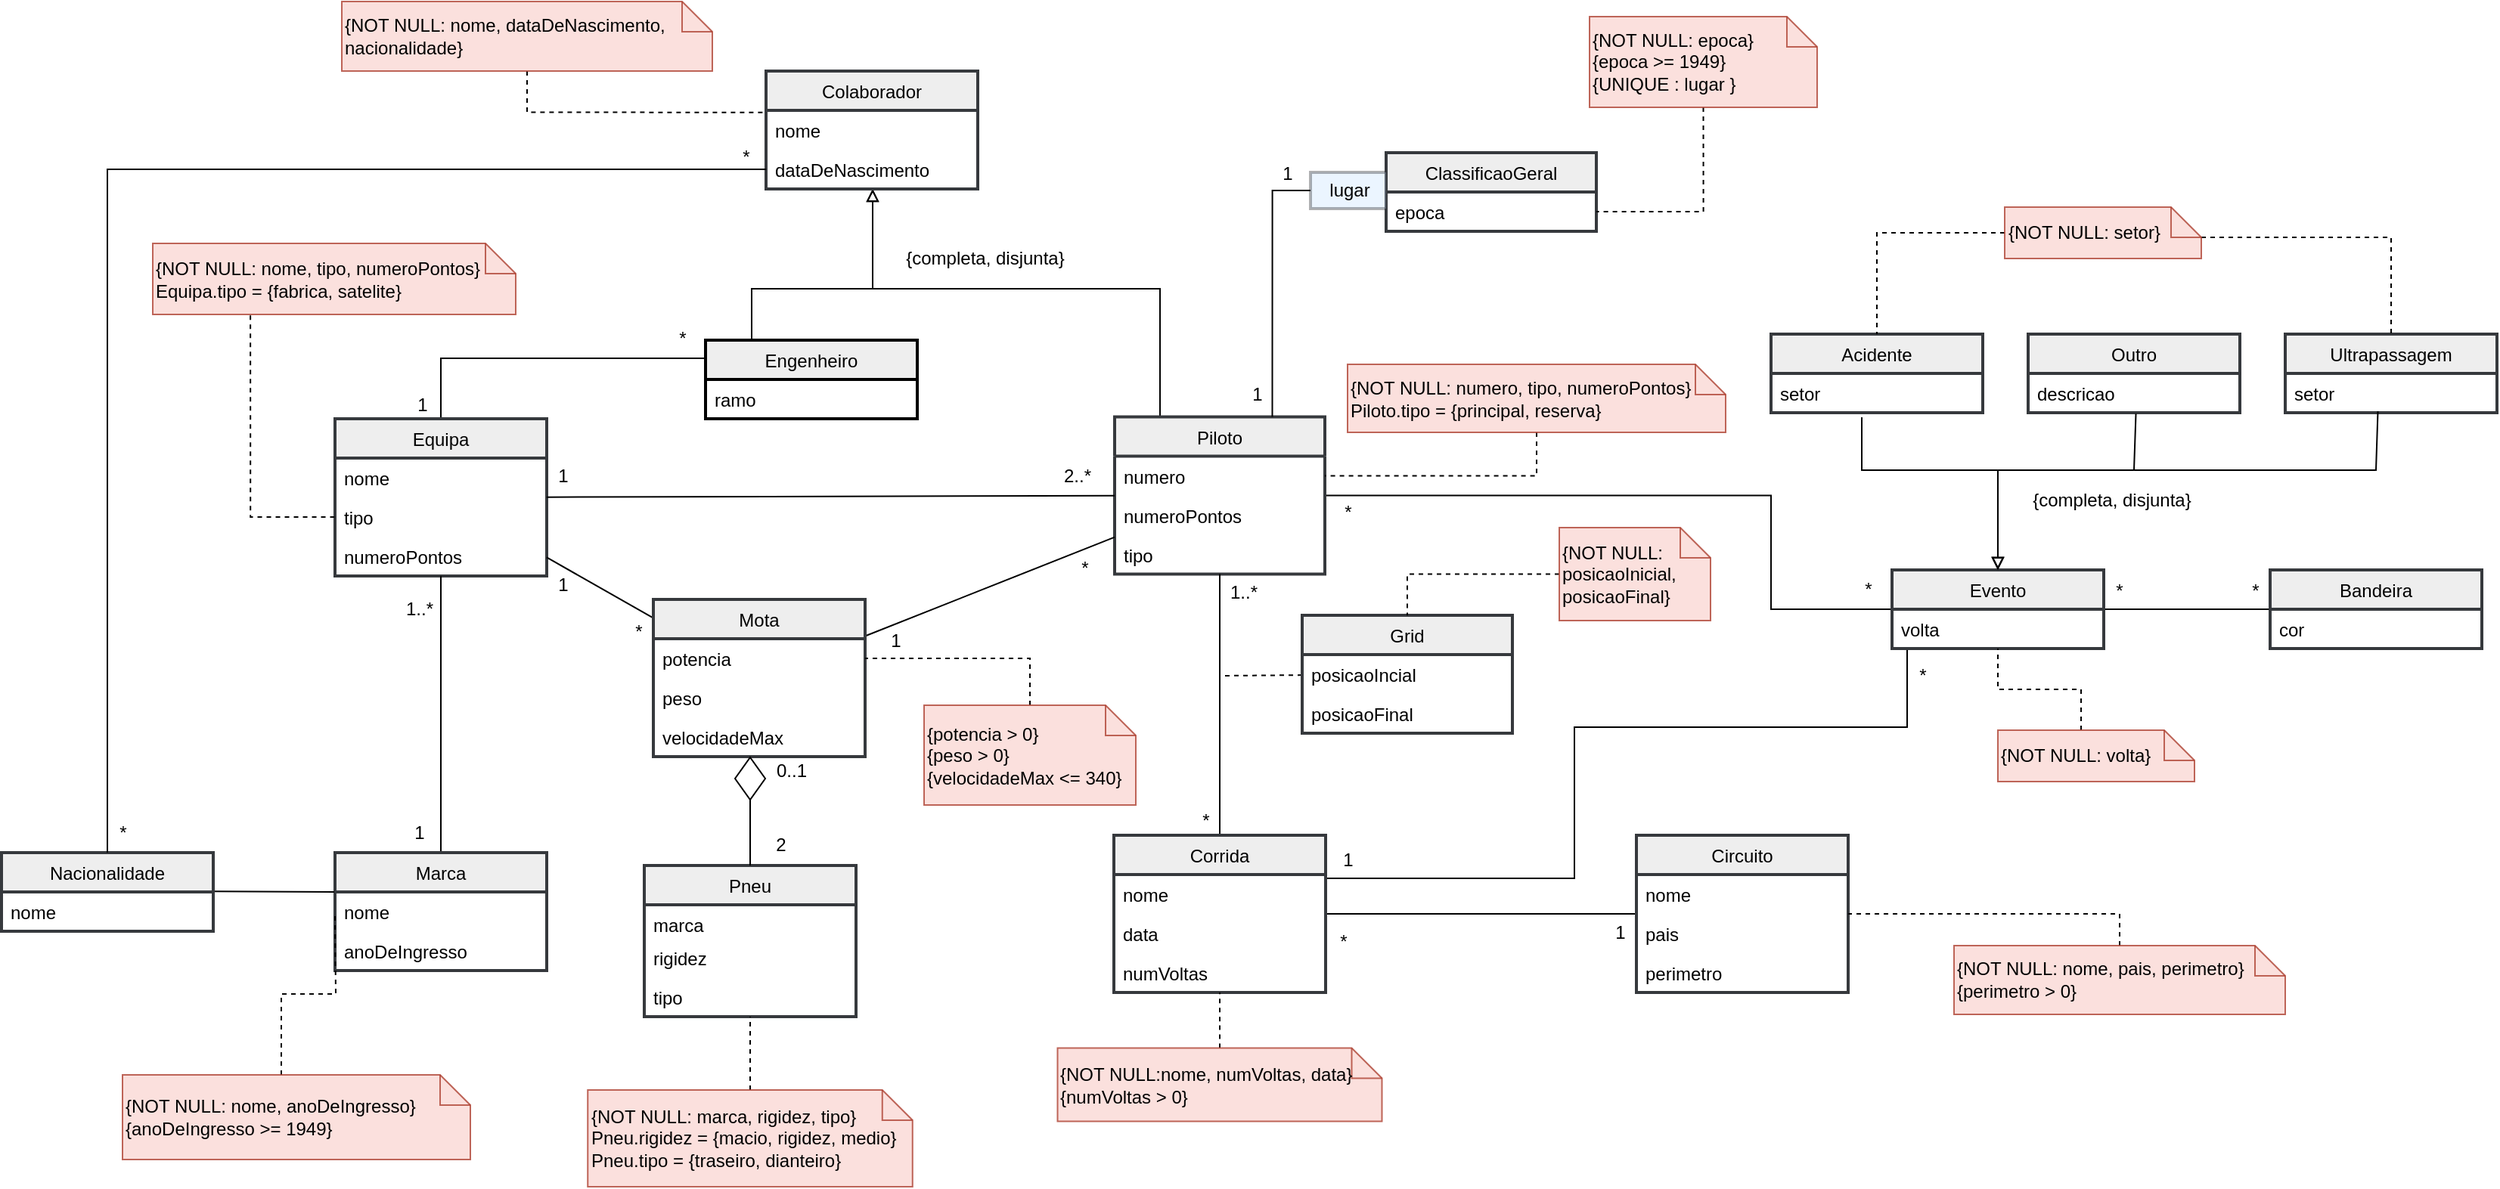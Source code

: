 <mxfile version="15.9.1" type="device"><diagram id="W3Yn-J2Q2SD5aKHEiCi0" name="Página-1"><mxGraphModel dx="2249" dy="755" grid="1" gridSize="10" guides="1" tooltips="1" connect="1" arrows="1" fold="1" page="1" pageScale="1" pageWidth="827" pageHeight="1169" math="0" shadow="0"><root><mxCell id="0"/><mxCell id="1" parent="0"/><mxCell id="7Xu1sDAc1lIP5U2hS9Tf-28" style="edgeStyle=orthogonalEdgeStyle;rounded=0;orthogonalLoop=1;jettySize=auto;html=1;exitX=0.5;exitY=0;exitDx=0;exitDy=0;endArrow=none;endFill=0;" parent="1" source="SKWcawX3aGjI_WozmqhI-1" target="7Xu1sDAc1lIP5U2hS9Tf-5" edge="1"><mxGeometry relative="1" as="geometry"><Array as="points"><mxPoint x="240.5" y="446"/></Array></mxGeometry></mxCell><mxCell id="SKWcawX3aGjI_WozmqhI-1" value="Equipa" style="swimlane;fontStyle=0;childLayout=stackLayout;horizontal=1;startSize=26;fillColor=#eeeeee;horizontalStack=0;resizeParent=1;resizeParentMax=0;resizeLast=0;collapsible=1;marginBottom=0;strokeWidth=2;strokeColor=#36393d;" parent="1" vertex="1"><mxGeometry x="170.5" y="486" width="140" height="104" as="geometry"/></mxCell><mxCell id="SKWcawX3aGjI_WozmqhI-2" value="nome" style="text;strokeColor=none;fillColor=none;align=left;verticalAlign=top;spacingLeft=4;spacingRight=4;overflow=hidden;rotatable=0;points=[[0,0.5],[1,0.5]];portConstraint=eastwest;" parent="SKWcawX3aGjI_WozmqhI-1" vertex="1"><mxGeometry y="26" width="140" height="26" as="geometry"/></mxCell><mxCell id="SKWcawX3aGjI_WozmqhI-4" value="tipo" style="text;strokeColor=none;fillColor=none;align=left;verticalAlign=top;spacingLeft=4;spacingRight=4;overflow=hidden;rotatable=0;points=[[0,0.5],[1,0.5]];portConstraint=eastwest;" parent="SKWcawX3aGjI_WozmqhI-1" vertex="1"><mxGeometry y="52" width="140" height="26" as="geometry"/></mxCell><mxCell id="7Xu1sDAc1lIP5U2hS9Tf-4" value="numeroPontos" style="text;strokeColor=none;fillColor=none;align=left;verticalAlign=top;spacingLeft=4;spacingRight=4;overflow=hidden;rotatable=0;points=[[0,0.5],[1,0.5]];portConstraint=eastwest;" parent="SKWcawX3aGjI_WozmqhI-1" vertex="1"><mxGeometry y="78" width="140" height="26" as="geometry"/></mxCell><mxCell id="SKWcawX3aGjI_WozmqhI-157" style="edgeStyle=orthogonalEdgeStyle;rounded=0;orthogonalLoop=1;jettySize=auto;html=1;startArrow=none;startFill=0;endArrow=none;endFill=0;strokeColor=default;" parent="1" source="SKWcawX3aGjI_WozmqhI-5" target="SKWcawX3aGjI_WozmqhI-135" edge="1"><mxGeometry relative="1" as="geometry"><Array as="points"><mxPoint x="1120" y="537"/><mxPoint x="1120" y="612"/></Array></mxGeometry></mxCell><mxCell id="7Xu1sDAc1lIP5U2hS9Tf-14" style="edgeStyle=orthogonalEdgeStyle;rounded=0;orthogonalLoop=1;jettySize=auto;html=1;exitX=0.5;exitY=0;exitDx=0;exitDy=0;endArrow=block;endFill=0;" parent="1" source="SKWcawX3aGjI_WozmqhI-5" target="7Xu1sDAc1lIP5U2hS9Tf-9" edge="1"><mxGeometry relative="1" as="geometry"><Array as="points"><mxPoint x="716" y="485"/><mxPoint x="716" y="400"/><mxPoint x="526" y="400"/></Array></mxGeometry></mxCell><mxCell id="SKWcawX3aGjI_WozmqhI-5" value="Piloto" style="swimlane;fontStyle=0;childLayout=stackLayout;horizontal=1;startSize=26;fillColor=#eeeeee;horizontalStack=0;resizeParent=1;resizeParentMax=0;resizeLast=0;collapsible=1;marginBottom=0;strokeWidth=2;strokeColor=#36393d;" parent="1" vertex="1"><mxGeometry x="686" y="484.75" width="139" height="104" as="geometry"/></mxCell><mxCell id="SKWcawX3aGjI_WozmqhI-7" value="numero" style="text;strokeColor=none;fillColor=none;align=left;verticalAlign=top;spacingLeft=4;spacingRight=4;overflow=hidden;rotatable=0;points=[[0,0.5],[1,0.5]];portConstraint=eastwest;" parent="SKWcawX3aGjI_WozmqhI-5" vertex="1"><mxGeometry y="26" width="139" height="26" as="geometry"/></mxCell><mxCell id="7Xu1sDAc1lIP5U2hS9Tf-3" value="numeroPontos" style="text;strokeColor=none;fillColor=none;align=left;verticalAlign=top;spacingLeft=4;spacingRight=4;overflow=hidden;rotatable=0;points=[[0,0.5],[1,0.5]];portConstraint=eastwest;" parent="SKWcawX3aGjI_WozmqhI-5" vertex="1"><mxGeometry y="52" width="139" height="26" as="geometry"/></mxCell><mxCell id="7Xu1sDAc1lIP5U2hS9Tf-17" value="tipo" style="text;strokeColor=none;fillColor=none;align=left;verticalAlign=top;spacingLeft=4;spacingRight=4;overflow=hidden;rotatable=0;points=[[0,0.5],[1,0.5]];portConstraint=eastwest;" parent="SKWcawX3aGjI_WozmqhI-5" vertex="1"><mxGeometry y="78" width="139" height="26" as="geometry"/></mxCell><mxCell id="SKWcawX3aGjI_WozmqhI-95" style="edgeStyle=none;rounded=0;orthogonalLoop=1;jettySize=auto;html=1;startArrow=none;startFill=0;endArrow=none;endFill=0;strokeColor=default;" parent="1" source="SKWcawX3aGjI_WozmqhI-9" target="SKWcawX3aGjI_WozmqhI-1" edge="1"><mxGeometry relative="1" as="geometry"><mxPoint x="275.5" y="676" as="sourcePoint"/></mxGeometry></mxCell><mxCell id="SKWcawX3aGjI_WozmqhI-9" value="Marca" style="swimlane;fontStyle=0;childLayout=stackLayout;horizontal=1;startSize=26;fillColor=#eeeeee;horizontalStack=0;resizeParent=1;resizeParentMax=0;resizeLast=0;collapsible=1;marginBottom=0;strokeWidth=2;strokeColor=#36393d;" parent="1" vertex="1"><mxGeometry x="170.5" y="773" width="140" height="78" as="geometry"/></mxCell><mxCell id="SKWcawX3aGjI_WozmqhI-10" value="nome" style="text;strokeColor=none;fillColor=none;align=left;verticalAlign=top;spacingLeft=4;spacingRight=4;overflow=hidden;rotatable=0;points=[[0,0.5],[1,0.5]];portConstraint=eastwest;" parent="SKWcawX3aGjI_WozmqhI-9" vertex="1"><mxGeometry y="26" width="140" height="26" as="geometry"/></mxCell><mxCell id="SKWcawX3aGjI_WozmqhI-11" value="anoDeIngresso" style="text;strokeColor=none;fillColor=none;align=left;verticalAlign=top;spacingLeft=4;spacingRight=4;overflow=hidden;rotatable=0;points=[[0,0.5],[1,0.5]];portConstraint=eastwest;" parent="SKWcawX3aGjI_WozmqhI-9" vertex="1"><mxGeometry y="52" width="140" height="26" as="geometry"/></mxCell><mxCell id="SKWcawX3aGjI_WozmqhI-102" style="edgeStyle=none;rounded=0;orthogonalLoop=1;jettySize=auto;html=1;startArrow=none;startFill=0;endArrow=none;endFill=0;strokeColor=default;" parent="1" source="SKWcawX3aGjI_WozmqhI-13" target="SKWcawX3aGjI_WozmqhI-1" edge="1"><mxGeometry relative="1" as="geometry"/></mxCell><mxCell id="7Xu1sDAc1lIP5U2hS9Tf-30" style="rounded=0;orthogonalLoop=1;jettySize=auto;html=1;endArrow=none;endFill=0;" parent="1" source="SKWcawX3aGjI_WozmqhI-13" target="SKWcawX3aGjI_WozmqhI-5" edge="1"><mxGeometry relative="1" as="geometry"/></mxCell><mxCell id="SKWcawX3aGjI_WozmqhI-13" value="Mota" style="swimlane;fontStyle=0;childLayout=stackLayout;horizontal=1;startSize=26;fillColor=#eeeeee;horizontalStack=0;resizeParent=1;resizeParentMax=0;resizeLast=0;collapsible=1;marginBottom=0;strokeWidth=2;strokeColor=#36393d;" parent="1" vertex="1"><mxGeometry x="381" y="605.5" width="140" height="104" as="geometry"/></mxCell><mxCell id="SKWcawX3aGjI_WozmqhI-15" value="potencia" style="text;strokeColor=none;fillColor=none;align=left;verticalAlign=top;spacingLeft=4;spacingRight=4;overflow=hidden;rotatable=0;points=[[0,0.5],[1,0.5]];portConstraint=eastwest;" parent="SKWcawX3aGjI_WozmqhI-13" vertex="1"><mxGeometry y="26" width="140" height="26" as="geometry"/></mxCell><mxCell id="I0ZQyb5HNKhoFNjFKd3M-7" value="peso" style="text;strokeColor=none;fillColor=none;align=left;verticalAlign=top;spacingLeft=4;spacingRight=4;overflow=hidden;rotatable=0;points=[[0,0.5],[1,0.5]];portConstraint=eastwest;" parent="SKWcawX3aGjI_WozmqhI-13" vertex="1"><mxGeometry y="52" width="140" height="26" as="geometry"/></mxCell><mxCell id="SKWcawX3aGjI_WozmqhI-87" value="velocidadeMax" style="text;strokeColor=none;fillColor=none;align=left;verticalAlign=top;spacingLeft=4;spacingRight=4;overflow=hidden;rotatable=0;points=[[0,0.5],[1,0.5]];portConstraint=eastwest;" parent="SKWcawX3aGjI_WozmqhI-13" vertex="1"><mxGeometry y="78" width="140" height="26" as="geometry"/></mxCell><mxCell id="SKWcawX3aGjI_WozmqhI-99" style="edgeStyle=none;rounded=0;orthogonalLoop=1;jettySize=auto;html=1;startArrow=none;startFill=0;endArrow=none;endFill=0;strokeColor=default;" parent="1" source="SKWcawX3aGjI_WozmqhI-17" target="SKWcawX3aGjI_WozmqhI-5" edge="1"><mxGeometry relative="1" as="geometry"><mxPoint x="679.613" y="687.5" as="sourcePoint"/></mxGeometry></mxCell><mxCell id="SKWcawX3aGjI_WozmqhI-112" style="edgeStyle=none;rounded=0;orthogonalLoop=1;jettySize=auto;html=1;startArrow=none;startFill=0;endArrow=none;endFill=0;strokeColor=default;" parent="1" source="SKWcawX3aGjI_WozmqhI-17" target="SKWcawX3aGjI_WozmqhI-21" edge="1"><mxGeometry relative="1" as="geometry"/></mxCell><mxCell id="SKWcawX3aGjI_WozmqhI-160" style="edgeStyle=orthogonalEdgeStyle;rounded=0;orthogonalLoop=1;jettySize=auto;html=1;startArrow=none;startFill=0;endArrow=none;endFill=0;strokeColor=default;" parent="1" source="SKWcawX3aGjI_WozmqhI-17" target="SKWcawX3aGjI_WozmqhI-135" edge="1"><mxGeometry relative="1" as="geometry"><Array as="points"><mxPoint x="990" y="790"/><mxPoint x="990" y="690"/><mxPoint x="1210" y="690"/></Array></mxGeometry></mxCell><mxCell id="SKWcawX3aGjI_WozmqhI-17" value="Corrida" style="swimlane;fontStyle=0;childLayout=stackLayout;horizontal=1;startSize=26;fillColor=#eeeeee;horizontalStack=0;resizeParent=1;resizeParentMax=0;resizeLast=0;collapsible=1;marginBottom=0;strokeWidth=2;strokeColor=#36393d;" parent="1" vertex="1"><mxGeometry x="685.5" y="761.5" width="140" height="104" as="geometry"/></mxCell><mxCell id="SKWcawX3aGjI_WozmqhI-20" value="nome" style="text;strokeColor=none;fillColor=none;align=left;verticalAlign=top;spacingLeft=4;spacingRight=4;overflow=hidden;rotatable=0;points=[[0,0.5],[1,0.5]];portConstraint=eastwest;" parent="SKWcawX3aGjI_WozmqhI-17" vertex="1"><mxGeometry y="26" width="140" height="26" as="geometry"/></mxCell><mxCell id="SKWcawX3aGjI_WozmqhI-18" value="data" style="text;strokeColor=none;fillColor=none;align=left;verticalAlign=top;spacingLeft=4;spacingRight=4;overflow=hidden;rotatable=0;points=[[0,0.5],[1,0.5]];portConstraint=eastwest;" parent="SKWcawX3aGjI_WozmqhI-17" vertex="1"><mxGeometry y="52" width="140" height="26" as="geometry"/></mxCell><mxCell id="SKWcawX3aGjI_WozmqhI-117" value="numVoltas" style="text;strokeColor=none;fillColor=none;align=left;verticalAlign=top;spacingLeft=4;spacingRight=4;overflow=hidden;rotatable=0;points=[[0,0.5],[1,0.5]];portConstraint=eastwest;" parent="SKWcawX3aGjI_WozmqhI-17" vertex="1"><mxGeometry y="78" width="140" height="26" as="geometry"/></mxCell><mxCell id="SKWcawX3aGjI_WozmqhI-21" value="Circuito" style="swimlane;fontStyle=0;childLayout=stackLayout;horizontal=1;startSize=26;fillColor=#eeeeee;horizontalStack=0;resizeParent=1;resizeParentMax=0;resizeLast=0;collapsible=1;marginBottom=0;strokeWidth=2;strokeColor=#36393d;" parent="1" vertex="1"><mxGeometry x="1031" y="761.5" width="140" height="104" as="geometry"/></mxCell><mxCell id="SKWcawX3aGjI_WozmqhI-22" value="nome" style="text;strokeColor=none;fillColor=none;align=left;verticalAlign=top;spacingLeft=4;spacingRight=4;overflow=hidden;rotatable=0;points=[[0,0.5],[1,0.5]];portConstraint=eastwest;" parent="SKWcawX3aGjI_WozmqhI-21" vertex="1"><mxGeometry y="26" width="140" height="26" as="geometry"/></mxCell><mxCell id="SKWcawX3aGjI_WozmqhI-23" value="pais" style="text;strokeColor=none;fillColor=none;align=left;verticalAlign=top;spacingLeft=4;spacingRight=4;overflow=hidden;rotatable=0;points=[[0,0.5],[1,0.5]];portConstraint=eastwest;" parent="SKWcawX3aGjI_WozmqhI-21" vertex="1"><mxGeometry y="52" width="140" height="26" as="geometry"/></mxCell><mxCell id="SKWcawX3aGjI_WozmqhI-24" value="perimetro" style="text;strokeColor=none;fillColor=none;align=left;verticalAlign=top;spacingLeft=4;spacingRight=4;overflow=hidden;rotatable=0;points=[[0,0.5],[1,0.5]];portConstraint=eastwest;" parent="SKWcawX3aGjI_WozmqhI-21" vertex="1"><mxGeometry y="78" width="140" height="26" as="geometry"/></mxCell><mxCell id="SKWcawX3aGjI_WozmqhI-26" value="Pneu" style="swimlane;fontStyle=0;childLayout=stackLayout;horizontal=1;startSize=26;fillColor=#eeeeee;horizontalStack=0;resizeParent=1;resizeParentMax=0;resizeLast=0;collapsible=1;marginBottom=0;strokeWidth=2;strokeColor=#36393d;" parent="1" vertex="1"><mxGeometry x="375" y="781.5" width="140" height="100" as="geometry"/></mxCell><mxCell id="SKWcawX3aGjI_WozmqhI-27" value="marca" style="text;strokeColor=none;fillColor=none;align=left;verticalAlign=top;spacingLeft=4;spacingRight=4;overflow=hidden;rotatable=0;points=[[0,0.5],[1,0.5]];portConstraint=eastwest;" parent="SKWcawX3aGjI_WozmqhI-26" vertex="1"><mxGeometry y="26" width="140" height="22" as="geometry"/></mxCell><mxCell id="SKWcawX3aGjI_WozmqhI-28" value="rigidez" style="text;strokeColor=none;fillColor=none;align=left;verticalAlign=top;spacingLeft=4;spacingRight=4;overflow=hidden;rotatable=0;points=[[0,0.5],[1,0.5]];portConstraint=eastwest;" parent="SKWcawX3aGjI_WozmqhI-26" vertex="1"><mxGeometry y="48" width="140" height="26" as="geometry"/></mxCell><mxCell id="SKWcawX3aGjI_WozmqhI-29" value="tipo" style="text;strokeColor=none;fillColor=none;align=left;verticalAlign=top;spacingLeft=4;spacingRight=4;overflow=hidden;rotatable=0;points=[[0,0.5],[1,0.5]];portConstraint=eastwest;" parent="SKWcawX3aGjI_WozmqhI-26" vertex="1"><mxGeometry y="74" width="140" height="26" as="geometry"/></mxCell><mxCell id="SKWcawX3aGjI_WozmqhI-89" style="rounded=0;orthogonalLoop=1;jettySize=auto;html=1;startArrow=none;startFill=0;endArrow=none;endFill=0;strokeColor=default;" parent="1" source="SKWcawX3aGjI_WozmqhI-1" target="SKWcawX3aGjI_WozmqhI-5" edge="1"><mxGeometry relative="1" as="geometry"><mxPoint x="275.5" y="461.427" as="sourcePoint"/></mxGeometry></mxCell><mxCell id="SKWcawX3aGjI_WozmqhI-91" value="1" style="text;html=1;align=center;verticalAlign=middle;resizable=0;points=[];autosize=1;strokeColor=none;fillColor=none;" parent="1" vertex="1"><mxGeometry x="310.5" y="514" width="20" height="20" as="geometry"/></mxCell><mxCell id="SKWcawX3aGjI_WozmqhI-92" value="2..*" style="text;html=1;align=center;verticalAlign=middle;resizable=0;points=[];autosize=1;strokeColor=none;fillColor=none;" parent="1" vertex="1"><mxGeometry x="645.5" y="514" width="30" height="20" as="geometry"/></mxCell><mxCell id="SKWcawX3aGjI_WozmqhI-96" value="1" style="text;html=1;align=center;verticalAlign=middle;resizable=0;points=[];autosize=1;strokeColor=none;fillColor=none;" parent="1" vertex="1"><mxGeometry x="215.5" y="750" width="20" height="20" as="geometry"/></mxCell><mxCell id="SKWcawX3aGjI_WozmqhI-97" value="1..*" style="text;html=1;align=center;verticalAlign=middle;resizable=0;points=[];autosize=1;strokeColor=none;fillColor=none;" parent="1" vertex="1"><mxGeometry x="210.5" y="602" width="30" height="20" as="geometry"/></mxCell><mxCell id="SKWcawX3aGjI_WozmqhI-101" value="1..*" style="text;html=1;align=center;verticalAlign=middle;resizable=0;points=[];autosize=1;strokeColor=none;fillColor=none;" parent="1" vertex="1"><mxGeometry x="755.5" y="590.5" width="30" height="20" as="geometry"/></mxCell><mxCell id="SKWcawX3aGjI_WozmqhI-104" value="1" style="text;html=1;align=center;verticalAlign=middle;resizable=0;points=[];autosize=1;strokeColor=none;fillColor=none;" parent="1" vertex="1"><mxGeometry x="531" y="623" width="20" height="20" as="geometry"/></mxCell><mxCell id="SKWcawX3aGjI_WozmqhI-106" value="*" style="text;html=1;align=center;verticalAlign=middle;resizable=0;points=[];autosize=1;strokeColor=none;fillColor=none;" parent="1" vertex="1"><mxGeometry x="655.5" y="575" width="20" height="20" as="geometry"/></mxCell><mxCell id="SKWcawX3aGjI_WozmqhI-107" value="1" style="text;html=1;align=center;verticalAlign=middle;resizable=0;points=[];autosize=1;strokeColor=none;fillColor=none;" parent="1" vertex="1"><mxGeometry x="310.5" y="585.5" width="20" height="20" as="geometry"/></mxCell><mxCell id="SKWcawX3aGjI_WozmqhI-110" value="*" style="text;html=1;align=center;verticalAlign=middle;resizable=0;points=[];autosize=1;strokeColor=none;fillColor=none;" parent="1" vertex="1"><mxGeometry x="361" y="617" width="20" height="20" as="geometry"/></mxCell><mxCell id="SKWcawX3aGjI_WozmqhI-111" value="2" style="text;html=1;align=center;verticalAlign=middle;resizable=0;points=[];autosize=1;strokeColor=none;fillColor=none;" parent="1" vertex="1"><mxGeometry x="455" y="757.5" width="20" height="20" as="geometry"/></mxCell><mxCell id="SKWcawX3aGjI_WozmqhI-113" value="1" style="text;html=1;align=center;verticalAlign=middle;resizable=0;points=[];autosize=1;strokeColor=none;fillColor=none;" parent="1" vertex="1"><mxGeometry x="1010" y="815.5" width="20" height="20" as="geometry"/></mxCell><mxCell id="SKWcawX3aGjI_WozmqhI-114" value="*" style="text;html=1;align=center;verticalAlign=middle;resizable=0;points=[];autosize=1;strokeColor=none;fillColor=none;" parent="1" vertex="1"><mxGeometry x="826.5" y="821.5" width="20" height="20" as="geometry"/></mxCell><mxCell id="SKWcawX3aGjI_WozmqhI-122" value="*" style="text;html=1;align=center;verticalAlign=middle;resizable=0;points=[];autosize=1;strokeColor=none;fillColor=none;" parent="1" vertex="1"><mxGeometry x="735.5" y="741.5" width="20" height="20" as="geometry"/></mxCell><mxCell id="SKWcawX3aGjI_WozmqhI-128" value="Outro" style="swimlane;fontStyle=0;childLayout=stackLayout;horizontal=1;startSize=26;fillColor=#eeeeee;horizontalStack=0;resizeParent=1;resizeParentMax=0;resizeLast=0;collapsible=1;marginBottom=0;strokeWidth=2;strokeColor=#36393d;" parent="1" vertex="1"><mxGeometry x="1290" y="430" width="140" height="52" as="geometry"/></mxCell><mxCell id="SKWcawX3aGjI_WozmqhI-138" value="descricao" style="text;strokeColor=none;fillColor=none;align=left;verticalAlign=top;spacingLeft=4;spacingRight=4;overflow=hidden;rotatable=0;points=[[0,0.5],[1,0.5]];portConstraint=eastwest;" parent="SKWcawX3aGjI_WozmqhI-128" vertex="1"><mxGeometry y="26" width="140" height="26" as="geometry"/></mxCell><mxCell id="SKWcawX3aGjI_WozmqhI-152" style="rounded=0;orthogonalLoop=1;jettySize=auto;html=1;startArrow=none;startFill=0;endArrow=none;endFill=0;strokeColor=default;" parent="1" source="SKWcawX3aGjI_WozmqhI-135" target="SKWcawX3aGjI_WozmqhI-150" edge="1"><mxGeometry relative="1" as="geometry"><mxPoint x="1270" y="590" as="sourcePoint"/></mxGeometry></mxCell><mxCell id="SKWcawX3aGjI_WozmqhI-135" value="Evento" style="swimlane;fontStyle=0;childLayout=stackLayout;horizontal=1;startSize=26;fillColor=#eeeeee;horizontalStack=0;resizeParent=1;resizeParentMax=0;resizeLast=0;collapsible=1;marginBottom=0;strokeWidth=2;strokeColor=#36393d;" parent="1" vertex="1"><mxGeometry x="1200" y="586" width="140" height="52" as="geometry"/></mxCell><mxCell id="SKWcawX3aGjI_WozmqhI-136" value="volta" style="text;strokeColor=none;fillColor=none;align=left;verticalAlign=top;spacingLeft=4;spacingRight=4;overflow=hidden;rotatable=0;points=[[0,0.5],[1,0.5]];portConstraint=eastwest;" parent="SKWcawX3aGjI_WozmqhI-135" vertex="1"><mxGeometry y="26" width="140" height="26" as="geometry"/></mxCell><mxCell id="SKWcawX3aGjI_WozmqhI-150" value="Bandeira" style="swimlane;fontStyle=0;childLayout=stackLayout;horizontal=1;startSize=26;fillColor=#eeeeee;horizontalStack=0;resizeParent=1;resizeParentMax=0;resizeLast=0;collapsible=1;marginBottom=0;strokeWidth=2;strokeColor=#36393d;" parent="1" vertex="1"><mxGeometry x="1450" y="586" width="140" height="52" as="geometry"/></mxCell><mxCell id="SKWcawX3aGjI_WozmqhI-151" value="cor" style="text;strokeColor=none;fillColor=none;align=left;verticalAlign=top;spacingLeft=4;spacingRight=4;overflow=hidden;rotatable=0;points=[[0,0.5],[1,0.5]];portConstraint=eastwest;" parent="SKWcawX3aGjI_WozmqhI-150" vertex="1"><mxGeometry y="26" width="140" height="26" as="geometry"/></mxCell><mxCell id="SKWcawX3aGjI_WozmqhI-153" value="*" style="text;html=1;align=center;verticalAlign=middle;resizable=0;points=[];autosize=1;strokeColor=none;fillColor=none;" parent="1" vertex="1"><mxGeometry x="1430" y="590" width="20" height="20" as="geometry"/></mxCell><mxCell id="SKWcawX3aGjI_WozmqhI-154" value="*" style="text;html=1;align=center;verticalAlign=middle;resizable=0;points=[];autosize=1;strokeColor=none;fillColor=none;" parent="1" vertex="1"><mxGeometry x="1340" y="590" width="20" height="20" as="geometry"/></mxCell><mxCell id="SKWcawX3aGjI_WozmqhI-158" value="*" style="text;html=1;align=center;verticalAlign=middle;resizable=0;points=[];autosize=1;strokeColor=none;fillColor=none;" parent="1" vertex="1"><mxGeometry x="829.5" y="538" width="20" height="20" as="geometry"/></mxCell><mxCell id="SKWcawX3aGjI_WozmqhI-159" value="*" style="text;html=1;align=center;verticalAlign=middle;resizable=0;points=[];autosize=1;strokeColor=none;fillColor=none;" parent="1" vertex="1"><mxGeometry x="1174" y="589" width="20" height="20" as="geometry"/></mxCell><mxCell id="SKWcawX3aGjI_WozmqhI-161" value="*" style="text;html=1;align=center;verticalAlign=middle;resizable=0;points=[];autosize=1;strokeColor=none;fillColor=none;" parent="1" vertex="1"><mxGeometry x="1210" y="646" width="20" height="20" as="geometry"/></mxCell><mxCell id="SKWcawX3aGjI_WozmqhI-162" value="1" style="text;html=1;align=center;verticalAlign=middle;resizable=0;points=[];autosize=1;strokeColor=none;fillColor=none;" parent="1" vertex="1"><mxGeometry x="829.5" y="767.5" width="20" height="20" as="geometry"/></mxCell><mxCell id="SKWcawX3aGjI_WozmqhI-163" value="Ultrapassagem" style="swimlane;fontStyle=0;childLayout=stackLayout;horizontal=1;startSize=26;fillColor=#eeeeee;horizontalStack=0;resizeParent=1;resizeParentMax=0;resizeLast=0;collapsible=1;marginBottom=0;strokeWidth=2;strokeColor=#36393d;" parent="1" vertex="1"><mxGeometry x="1460" y="430" width="140" height="52" as="geometry"/></mxCell><mxCell id="SKWcawX3aGjI_WozmqhI-164" value="setor" style="text;strokeColor=none;fillColor=none;align=left;verticalAlign=top;spacingLeft=4;spacingRight=4;overflow=hidden;rotatable=0;points=[[0,0.5],[1,0.5]];portConstraint=eastwest;" parent="SKWcawX3aGjI_WozmqhI-163" vertex="1"><mxGeometry y="26" width="140" height="26" as="geometry"/></mxCell><mxCell id="SKWcawX3aGjI_WozmqhI-169" value="Acidente" style="swimlane;fontStyle=0;childLayout=stackLayout;horizontal=1;startSize=26;fillColor=#eeeeee;horizontalStack=0;resizeParent=1;resizeParentMax=0;resizeLast=0;collapsible=1;marginBottom=0;strokeWidth=2;strokeColor=#36393d;" parent="1" vertex="1"><mxGeometry x="1120" y="430" width="140" height="52" as="geometry"/></mxCell><mxCell id="SKWcawX3aGjI_WozmqhI-170" value="setor" style="text;strokeColor=none;fillColor=none;align=left;verticalAlign=top;spacingLeft=4;spacingRight=4;overflow=hidden;rotatable=0;points=[[0,0.5],[1,0.5]];portConstraint=eastwest;" parent="SKWcawX3aGjI_WozmqhI-169" vertex="1"><mxGeometry y="26" width="140" height="26" as="geometry"/></mxCell><mxCell id="7Xu1sDAc1lIP5U2hS9Tf-13" style="edgeStyle=orthogonalEdgeStyle;rounded=0;orthogonalLoop=1;jettySize=auto;html=1;endArrow=block;endFill=0;" parent="1" source="7Xu1sDAc1lIP5U2hS9Tf-5" target="7Xu1sDAc1lIP5U2hS9Tf-9" edge="1"><mxGeometry relative="1" as="geometry"><Array as="points"><mxPoint x="446" y="400"/><mxPoint x="526" y="400"/></Array></mxGeometry></mxCell><mxCell id="7Xu1sDAc1lIP5U2hS9Tf-5" value="Engenheiro" style="swimlane;fontStyle=0;childLayout=stackLayout;horizontal=1;startSize=26;fillColor=#eeeeee;horizontalStack=0;resizeParent=1;resizeParentMax=0;resizeLast=0;collapsible=1;marginBottom=0;strokeWidth=2;strokeColor=#000000;" parent="1" vertex="1"><mxGeometry x="415.5" y="434" width="140" height="52" as="geometry"/></mxCell><mxCell id="7Xu1sDAc1lIP5U2hS9Tf-8" value="ramo" style="text;strokeColor=none;fillColor=none;align=left;verticalAlign=top;spacingLeft=4;spacingRight=4;overflow=hidden;rotatable=0;points=[[0,0.5],[1,0.5]];portConstraint=eastwest;" parent="7Xu1sDAc1lIP5U2hS9Tf-5" vertex="1"><mxGeometry y="26" width="140" height="26" as="geometry"/></mxCell><mxCell id="7Xu1sDAc1lIP5U2hS9Tf-9" value="Colaborador" style="swimlane;fontStyle=0;childLayout=stackLayout;horizontal=1;startSize=26;fillColor=#eeeeee;horizontalStack=0;resizeParent=1;resizeParentMax=0;resizeLast=0;collapsible=1;marginBottom=0;strokeWidth=2;strokeColor=#36393d;swimlaneFillColor=none;" parent="1" vertex="1"><mxGeometry x="455.5" y="256" width="140" height="78" as="geometry"/></mxCell><mxCell id="7Xu1sDAc1lIP5U2hS9Tf-10" value="nome" style="text;strokeColor=none;fillColor=none;align=left;verticalAlign=top;spacingLeft=4;spacingRight=4;overflow=hidden;rotatable=0;points=[[0,0.5],[1,0.5]];portConstraint=eastwest;" parent="7Xu1sDAc1lIP5U2hS9Tf-9" vertex="1"><mxGeometry y="26" width="140" height="26" as="geometry"/></mxCell><mxCell id="7Xu1sDAc1lIP5U2hS9Tf-11" value="dataDeNascimento" style="text;strokeColor=none;fillColor=none;align=left;verticalAlign=top;spacingLeft=4;spacingRight=4;overflow=hidden;rotatable=0;points=[[0,0.5],[1,0.5]];portConstraint=eastwest;" parent="7Xu1sDAc1lIP5U2hS9Tf-9" vertex="1"><mxGeometry y="52" width="140" height="26" as="geometry"/></mxCell><mxCell id="7Xu1sDAc1lIP5U2hS9Tf-22" style="rounded=0;orthogonalLoop=1;jettySize=auto;html=1;endArrow=none;endFill=0;dashed=1;" parent="1" source="7Xu1sDAc1lIP5U2hS9Tf-18" edge="1"><mxGeometry relative="1" as="geometry"><mxPoint x="755.5" y="656" as="targetPoint"/></mxGeometry></mxCell><mxCell id="7Xu1sDAc1lIP5U2hS9Tf-18" value="Grid" style="swimlane;fontStyle=0;childLayout=stackLayout;horizontal=1;startSize=26;fillColor=#eeeeee;horizontalStack=0;resizeParent=1;resizeParentMax=0;resizeLast=0;collapsible=1;marginBottom=0;strokeWidth=2;strokeColor=#36393d;" parent="1" vertex="1"><mxGeometry x="810" y="616" width="139" height="78" as="geometry"/></mxCell><mxCell id="7Xu1sDAc1lIP5U2hS9Tf-19" value="posicaoIncial" style="text;strokeColor=none;fillColor=none;align=left;verticalAlign=top;spacingLeft=4;spacingRight=4;overflow=hidden;rotatable=0;points=[[0,0.5],[1,0.5]];portConstraint=eastwest;" parent="7Xu1sDAc1lIP5U2hS9Tf-18" vertex="1"><mxGeometry y="26" width="139" height="26" as="geometry"/></mxCell><mxCell id="7Xu1sDAc1lIP5U2hS9Tf-20" value="posicaoFinal" style="text;strokeColor=none;fillColor=none;align=left;verticalAlign=top;spacingLeft=4;spacingRight=4;overflow=hidden;rotatable=0;points=[[0,0.5],[1,0.5]];portConstraint=eastwest;" parent="7Xu1sDAc1lIP5U2hS9Tf-18" vertex="1"><mxGeometry y="52" width="139" height="26" as="geometry"/></mxCell><mxCell id="7Xu1sDAc1lIP5U2hS9Tf-24" value="ClassificaoGeral" style="swimlane;fontStyle=0;childLayout=stackLayout;horizontal=1;startSize=26;fillColor=#eeeeee;horizontalStack=0;resizeParent=1;resizeParentMax=0;resizeLast=0;collapsible=1;marginBottom=0;strokeWidth=2;strokeColor=#36393d;" parent="1" vertex="1"><mxGeometry x="865.5" y="310" width="139" height="52" as="geometry"/></mxCell><mxCell id="7Xu1sDAc1lIP5U2hS9Tf-25" value="epoca" style="text;strokeColor=none;fillColor=none;align=left;verticalAlign=top;spacingLeft=4;spacingRight=4;overflow=hidden;rotatable=0;points=[[0,0.5],[1,0.5]];portConstraint=eastwest;" parent="7Xu1sDAc1lIP5U2hS9Tf-24" vertex="1"><mxGeometry y="26" width="139" height="26" as="geometry"/></mxCell><mxCell id="7Xu1sDAc1lIP5U2hS9Tf-34" style="edgeStyle=orthogonalEdgeStyle;rounded=0;orthogonalLoop=1;jettySize=auto;html=1;endArrow=none;endFill=0;exitX=0;exitY=0.5;exitDx=0;exitDy=0;entryX=0.75;entryY=0;entryDx=0;entryDy=0;" parent="1" source="7Xu1sDAc1lIP5U2hS9Tf-33" target="SKWcawX3aGjI_WozmqhI-5" edge="1"><mxGeometry relative="1" as="geometry"><mxPoint x="800.5" y="308" as="sourcePoint"/><mxPoint x="800.5" y="486" as="targetPoint"/></mxGeometry></mxCell><mxCell id="7Xu1sDAc1lIP5U2hS9Tf-33" value="lugar" style="html=1;rotation=0;strokeWidth=2;fillColor=#cce5ff;strokeColor=#36393d;opacity=40;" parent="1" vertex="1"><mxGeometry x="815.5" y="323" width="50" height="24" as="geometry"/></mxCell><mxCell id="7Xu1sDAc1lIP5U2hS9Tf-35" value="0..1" style="text;html=1;align=center;verticalAlign=middle;resizable=0;points=[];autosize=1;strokeColor=none;fillColor=none;" parent="1" vertex="1"><mxGeometry x="451.5" y="709" width="40" height="20" as="geometry"/></mxCell><mxCell id="7Xu1sDAc1lIP5U2hS9Tf-36" value="*" style="text;html=1;align=center;verticalAlign=middle;resizable=0;points=[];autosize=1;strokeColor=none;fillColor=none;" parent="1" vertex="1"><mxGeometry x="390" y="423" width="20" height="20" as="geometry"/></mxCell><mxCell id="7Xu1sDAc1lIP5U2hS9Tf-37" value="1" style="text;html=1;align=center;verticalAlign=middle;resizable=0;points=[];autosize=1;strokeColor=none;fillColor=none;" parent="1" vertex="1"><mxGeometry x="218" y="467" width="20" height="20" as="geometry"/></mxCell><mxCell id="7Xu1sDAc1lIP5U2hS9Tf-38" value="1" style="text;html=1;align=center;verticalAlign=middle;resizable=0;points=[];autosize=1;strokeColor=none;fillColor=none;" parent="1" vertex="1"><mxGeometry x="790" y="314" width="20" height="20" as="geometry"/></mxCell><mxCell id="7Xu1sDAc1lIP5U2hS9Tf-39" value="1" style="text;html=1;align=center;verticalAlign=middle;resizable=0;points=[];autosize=1;strokeColor=none;fillColor=none;" parent="1" vertex="1"><mxGeometry x="770" y="460" width="20" height="20" as="geometry"/></mxCell><mxCell id="7Xu1sDAc1lIP5U2hS9Tf-40" value="{completa, disjunta}" style="text;html=1;align=center;verticalAlign=middle;resizable=0;points=[];autosize=1;strokeColor=none;fillColor=none;" parent="1" vertex="1"><mxGeometry x="540" y="370" width="120" height="20" as="geometry"/></mxCell><mxCell id="7Xu1sDAc1lIP5U2hS9Tf-41" value="{completa, disjunta}" style="text;html=1;align=center;verticalAlign=middle;resizable=0;points=[];autosize=1;strokeColor=none;fillColor=none;" parent="1" vertex="1"><mxGeometry x="1284.5" y="530" width="120" height="20" as="geometry"/></mxCell><mxCell id="sxxijNgC9KXlEih5-R_V-25" style="edgeStyle=orthogonalEdgeStyle;rounded=0;sketch=0;jumpSize=6;orthogonalLoop=1;jettySize=auto;html=1;exitX=0.5;exitY=0;exitDx=0;exitDy=0;exitPerimeter=0;dashed=1;startArrow=none;startFill=0;endArrow=none;endFill=0;targetPerimeterSpacing=0;strokeWidth=1;" parent="1" source="7Xu1sDAc1lIP5U2hS9Tf-42" target="SKWcawX3aGjI_WozmqhI-21" edge="1"><mxGeometry relative="1" as="geometry"/></mxCell><mxCell id="7Xu1sDAc1lIP5U2hS9Tf-42" value="&lt;div&gt;&lt;span&gt;{NOT NULL: nome, pais, perimetro}&lt;/span&gt;&lt;/div&gt;&lt;div&gt;{perimetro &amp;gt; 0}&lt;/div&gt;" style="shape=note;size=20;whiteSpace=wrap;html=1;align=left;strokeColor=#ae4132;fillColor=#fad9d5;opacity=80;" parent="1" vertex="1"><mxGeometry x="1241" y="834.5" width="219" height="45.5" as="geometry"/></mxCell><mxCell id="sxxijNgC9KXlEih5-R_V-26" style="edgeStyle=orthogonalEdgeStyle;rounded=0;sketch=0;jumpSize=6;orthogonalLoop=1;jettySize=auto;html=1;exitX=0.5;exitY=0;exitDx=0;exitDy=0;exitPerimeter=0;dashed=1;startArrow=none;startFill=0;endArrow=none;endFill=0;targetPerimeterSpacing=0;strokeWidth=1;" parent="1" source="sxxijNgC9KXlEih5-R_V-2" target="SKWcawX3aGjI_WozmqhI-17" edge="1"><mxGeometry relative="1" as="geometry"/></mxCell><mxCell id="sxxijNgC9KXlEih5-R_V-2" value="&lt;div&gt;&lt;span&gt;{NOT NULL:nome, numVoltas, data}&lt;/span&gt;&lt;/div&gt;&lt;div&gt;&lt;span&gt;{numVoltas &amp;gt; 0}&lt;/span&gt;&lt;/div&gt;" style="shape=note;size=20;whiteSpace=wrap;html=1;align=left;strokeColor=#ae4132;fillColor=#fad9d5;opacity=80;" parent="1" vertex="1"><mxGeometry x="648.25" y="902.25" width="214.5" height="48.5" as="geometry"/></mxCell><mxCell id="sxxijNgC9KXlEih5-R_V-38" style="edgeStyle=orthogonalEdgeStyle;rounded=0;sketch=0;jumpSize=6;orthogonalLoop=1;jettySize=auto;html=1;exitX=0.5;exitY=0;exitDx=0;exitDy=0;exitPerimeter=0;dashed=1;startArrow=none;startFill=0;endArrow=none;endFill=0;targetPerimeterSpacing=0;strokeWidth=1;" parent="1" source="sxxijNgC9KXlEih5-R_V-6" target="SKWcawX3aGjI_WozmqhI-26" edge="1"><mxGeometry relative="1" as="geometry"/></mxCell><mxCell id="sxxijNgC9KXlEih5-R_V-6" value="&lt;div&gt;{NOT NULL: marca, rigidez, tipo}&lt;/div&gt;&lt;div&gt;Pneu.rigidez = {macio, rigidez, medio}&lt;/div&gt;&lt;div&gt;Pneu.tipo = {traseiro, dianteiro}&lt;/div&gt;" style="shape=note;size=20;whiteSpace=wrap;html=1;align=left;strokeColor=#ae4132;fillColor=#fad9d5;opacity=80;" parent="1" vertex="1"><mxGeometry x="337.63" y="930" width="214.75" height="64" as="geometry"/></mxCell><mxCell id="sxxijNgC9KXlEih5-R_V-29" style="edgeStyle=orthogonalEdgeStyle;rounded=0;sketch=0;jumpSize=6;orthogonalLoop=1;jettySize=auto;html=1;exitX=0.269;exitY=1.014;exitDx=0;exitDy=0;exitPerimeter=0;entryX=0;entryY=0.5;entryDx=0;entryDy=0;dashed=1;startArrow=none;startFill=0;endArrow=none;endFill=0;targetPerimeterSpacing=0;strokeWidth=1;" parent="1" source="sxxijNgC9KXlEih5-R_V-7" target="SKWcawX3aGjI_WozmqhI-4" edge="1"><mxGeometry relative="1" as="geometry"/></mxCell><mxCell id="sxxijNgC9KXlEih5-R_V-7" value="&lt;div&gt;{NOT NULL: nome, tipo, numeroPontos}&lt;/div&gt;&lt;div&gt;Equipa.tipo = {fabrica, satelite}&lt;/div&gt;" style="shape=note;size=20;whiteSpace=wrap;html=1;align=left;strokeColor=#ae4132;fillColor=#fad9d5;opacity=80;" parent="1" vertex="1"><mxGeometry x="50" y="370" width="240" height="47" as="geometry"/></mxCell><mxCell id="sxxijNgC9KXlEih5-R_V-40" style="edgeStyle=orthogonalEdgeStyle;rounded=0;sketch=0;jumpSize=6;orthogonalLoop=1;jettySize=auto;html=1;exitX=0.5;exitY=1;exitDx=0;exitDy=0;exitPerimeter=0;entryX=1;entryY=0.5;entryDx=0;entryDy=0;dashed=1;startArrow=none;startFill=0;endArrow=none;endFill=0;targetPerimeterSpacing=0;strokeWidth=1;" parent="1" source="sxxijNgC9KXlEih5-R_V-8" target="7Xu1sDAc1lIP5U2hS9Tf-25" edge="1"><mxGeometry relative="1" as="geometry"/></mxCell><mxCell id="sxxijNgC9KXlEih5-R_V-8" value="&lt;div&gt;{NOT NULL: epoca}&lt;/div&gt;&lt;div&gt;{epoca &amp;gt;= 1949}&lt;/div&gt;&lt;div&gt;{UNIQUE : lugar }&lt;/div&gt;" style="shape=note;size=20;whiteSpace=wrap;html=1;align=left;strokeColor=#ae4132;fillColor=#fad9d5;opacity=80;" parent="1" vertex="1"><mxGeometry x="1000" y="220" width="150.5" height="60" as="geometry"/></mxCell><mxCell id="sxxijNgC9KXlEih5-R_V-20" style="edgeStyle=orthogonalEdgeStyle;rounded=0;sketch=0;jumpSize=6;orthogonalLoop=1;jettySize=auto;html=1;exitX=0;exitY=0.5;exitDx=0;exitDy=0;exitPerimeter=0;startArrow=none;startFill=0;targetPerimeterSpacing=0;strokeWidth=1;endArrow=none;endFill=0;dashed=1;" parent="1" source="sxxijNgC9KXlEih5-R_V-9" target="SKWcawX3aGjI_WozmqhI-169" edge="1"><mxGeometry relative="1" as="geometry"/></mxCell><mxCell id="sxxijNgC9KXlEih5-R_V-21" style="edgeStyle=orthogonalEdgeStyle;rounded=0;sketch=0;jumpSize=6;orthogonalLoop=1;jettySize=auto;html=1;exitX=0;exitY=0;exitDx=130;exitDy=20;exitPerimeter=0;dashed=1;startArrow=none;startFill=0;endArrow=none;endFill=0;targetPerimeterSpacing=0;strokeWidth=1;" parent="1" source="sxxijNgC9KXlEih5-R_V-9" target="SKWcawX3aGjI_WozmqhI-163" edge="1"><mxGeometry relative="1" as="geometry"/></mxCell><mxCell id="sxxijNgC9KXlEih5-R_V-9" value="{NOT NULL: setor}" style="shape=note;size=20;whiteSpace=wrap;html=1;align=left;strokeColor=#ae4132;fillColor=#fad9d5;opacity=80;" parent="1" vertex="1"><mxGeometry x="1274.5" y="346" width="130" height="34" as="geometry"/></mxCell><mxCell id="sxxijNgC9KXlEih5-R_V-37" style="edgeStyle=orthogonalEdgeStyle;rounded=0;sketch=0;jumpSize=6;orthogonalLoop=1;jettySize=auto;html=1;exitX=0.5;exitY=1;exitDx=0;exitDy=0;exitPerimeter=0;entryX=1;entryY=0.5;entryDx=0;entryDy=0;dashed=1;startArrow=none;startFill=0;endArrow=none;endFill=0;targetPerimeterSpacing=0;strokeWidth=1;" parent="1" source="sxxijNgC9KXlEih5-R_V-10" target="SKWcawX3aGjI_WozmqhI-7" edge="1"><mxGeometry relative="1" as="geometry"/></mxCell><mxCell id="sxxijNgC9KXlEih5-R_V-10" value="&lt;div&gt;&lt;span&gt;{NOT NULL: numero, tipo, numeroPontos}&lt;/span&gt;&lt;br&gt;&lt;/div&gt;&lt;div&gt;Piloto.tipo = {principal, reserva}&lt;/div&gt;" style="shape=note;size=20;whiteSpace=wrap;html=1;align=left;strokeColor=#ae4132;fillColor=#fad9d5;opacity=80;" parent="1" vertex="1"><mxGeometry x="840" y="450" width="250" height="45" as="geometry"/></mxCell><mxCell id="sxxijNgC9KXlEih5-R_V-35" style="edgeStyle=orthogonalEdgeStyle;rounded=0;sketch=0;jumpSize=6;orthogonalLoop=1;jettySize=auto;html=1;exitX=0.5;exitY=0;exitDx=0;exitDy=0;exitPerimeter=0;entryX=1;entryY=0.5;entryDx=0;entryDy=0;dashed=1;startArrow=none;startFill=0;endArrow=none;endFill=0;targetPerimeterSpacing=0;strokeWidth=1;" parent="1" source="sxxijNgC9KXlEih5-R_V-12" target="SKWcawX3aGjI_WozmqhI-15" edge="1"><mxGeometry relative="1" as="geometry"/></mxCell><mxCell id="sxxijNgC9KXlEih5-R_V-12" value="{potencia &amp;gt; 0}&lt;br&gt;{peso &amp;gt; 0}&lt;br&gt;{velocidadeMax &amp;lt;= 340}" style="shape=note;size=20;whiteSpace=wrap;html=1;align=left;strokeColor=#ae4132;fillColor=#fad9d5;opacity=80;" parent="1" vertex="1"><mxGeometry x="560" y="675.5" width="140" height="66" as="geometry"/></mxCell><mxCell id="sxxijNgC9KXlEih5-R_V-30" style="edgeStyle=orthogonalEdgeStyle;rounded=0;sketch=0;jumpSize=6;orthogonalLoop=1;jettySize=auto;html=1;exitX=0.5;exitY=1;exitDx=0;exitDy=0;exitPerimeter=0;dashed=1;startArrow=none;startFill=0;endArrow=none;endFill=0;targetPerimeterSpacing=0;strokeWidth=1;entryX=-0.013;entryY=0.051;entryDx=0;entryDy=0;entryPerimeter=0;" parent="1" source="sxxijNgC9KXlEih5-R_V-13" target="7Xu1sDAc1lIP5U2hS9Tf-10" edge="1"><mxGeometry relative="1" as="geometry"/></mxCell><mxCell id="sxxijNgC9KXlEih5-R_V-13" value="&lt;div&gt;&lt;span&gt;{NOT NULL: nome, dataDeNascimento, nacionalidade}&lt;/span&gt;&lt;/div&gt;" style="shape=note;size=20;whiteSpace=wrap;html=1;align=left;fillColor=#fad9d5;strokeColor=#ae4132;opacity=80;" parent="1" vertex="1"><mxGeometry x="175" y="210" width="245" height="46" as="geometry"/></mxCell><mxCell id="sxxijNgC9KXlEih5-R_V-28" style="edgeStyle=orthogonalEdgeStyle;rounded=0;sketch=0;jumpSize=6;orthogonalLoop=1;jettySize=auto;html=1;exitX=0;exitY=0;exitDx=105.0;exitDy=0;exitPerimeter=0;dashed=1;startArrow=none;startFill=0;endArrow=none;endFill=0;targetPerimeterSpacing=0;strokeWidth=1;" parent="1" source="sxxijNgC9KXlEih5-R_V-14" edge="1"><mxGeometry relative="1" as="geometry"><mxPoint x="170.5" y="812" as="targetPoint"/></mxGeometry></mxCell><mxCell id="sxxijNgC9KXlEih5-R_V-14" value="&lt;div&gt;&lt;span&gt;{NOT NULL: nome, anoDeIngresso}&lt;/span&gt;&lt;br&gt;&lt;/div&gt;&lt;div&gt;&lt;span&gt;{anoDeIngresso &amp;gt;= 1949}&lt;/span&gt;&lt;/div&gt;" style="shape=note;size=20;whiteSpace=wrap;html=1;align=left;strokeColor=#ae4132;fillColor=#fad9d5;opacity=80;" parent="1" vertex="1"><mxGeometry x="30" y="920" width="230" height="56" as="geometry"/></mxCell><mxCell id="sxxijNgC9KXlEih5-R_V-23" style="edgeStyle=orthogonalEdgeStyle;rounded=0;sketch=0;jumpSize=6;orthogonalLoop=1;jettySize=auto;html=1;exitX=0;exitY=0;exitDx=55;exitDy=0;exitPerimeter=0;dashed=1;startArrow=none;startFill=0;endArrow=none;endFill=0;targetPerimeterSpacing=0;strokeWidth=1;" parent="1" source="sxxijNgC9KXlEih5-R_V-18" target="SKWcawX3aGjI_WozmqhI-135" edge="1"><mxGeometry relative="1" as="geometry"/></mxCell><mxCell id="sxxijNgC9KXlEih5-R_V-18" value="{NOT NULL: volta}" style="shape=note;size=20;whiteSpace=wrap;html=1;align=left;strokeColor=#ae4132;fillColor=#fad9d5;opacity=80;" parent="1" vertex="1"><mxGeometry x="1270" y="692" width="130" height="34" as="geometry"/></mxCell><mxCell id="sxxijNgC9KXlEih5-R_V-36" style="edgeStyle=orthogonalEdgeStyle;rounded=0;sketch=0;jumpSize=6;orthogonalLoop=1;jettySize=auto;html=1;exitX=0;exitY=0.5;exitDx=0;exitDy=0;exitPerimeter=0;entryX=0.5;entryY=0;entryDx=0;entryDy=0;dashed=1;startArrow=none;startFill=0;endArrow=none;endFill=0;targetPerimeterSpacing=0;strokeWidth=1;" parent="1" source="sxxijNgC9KXlEih5-R_V-19" target="7Xu1sDAc1lIP5U2hS9Tf-18" edge="1"><mxGeometry relative="1" as="geometry"/></mxCell><mxCell id="sxxijNgC9KXlEih5-R_V-19" value="&lt;span&gt;{NOT NULL: posicaoInicial, posicaoFinal}&lt;/span&gt;" style="shape=note;size=20;whiteSpace=wrap;html=1;align=left;strokeColor=#ae4132;fillColor=#fad9d5;opacity=80;" parent="1" vertex="1"><mxGeometry x="980" y="558" width="100" height="61.5" as="geometry"/></mxCell><mxCell id="B5F64y5Pd9_LzZ0cyNfv-1" value="" style="endArrow=block;html=1;rounded=0;endFill=0;" parent="1" target="SKWcawX3aGjI_WozmqhI-135" edge="1"><mxGeometry width="50" height="50" relative="1" as="geometry"><mxPoint x="1180" y="485" as="sourcePoint"/><mxPoint x="1260" y="484.75" as="targetPoint"/><Array as="points"><mxPoint x="1180" y="520"/><mxPoint x="1270" y="520"/></Array></mxGeometry></mxCell><mxCell id="B5F64y5Pd9_LzZ0cyNfv-2" value="" style="endArrow=block;html=1;rounded=0;endFill=0;exitX=0.509;exitY=1.023;exitDx=0;exitDy=0;exitPerimeter=0;entryX=0.5;entryY=0;entryDx=0;entryDy=0;" parent="1" source="SKWcawX3aGjI_WozmqhI-138" target="SKWcawX3aGjI_WozmqhI-135" edge="1"><mxGeometry width="50" height="50" relative="1" as="geometry"><mxPoint x="1360" y="489.5" as="sourcePoint"/><mxPoint x="1450" y="590.5" as="targetPoint"/><Array as="points"><mxPoint x="1360" y="520"/><mxPoint x="1270" y="520"/></Array></mxGeometry></mxCell><mxCell id="B5F64y5Pd9_LzZ0cyNfv-3" value="" style="endArrow=block;html=1;rounded=0;endFill=0;exitX=0.509;exitY=1.023;exitDx=0;exitDy=0;exitPerimeter=0;entryX=0.5;entryY=0;entryDx=0;entryDy=0;" parent="1" target="SKWcawX3aGjI_WozmqhI-135" edge="1"><mxGeometry width="50" height="50" relative="1" as="geometry"><mxPoint x="1521.26" y="480.998" as="sourcePoint"/><mxPoint x="1430" y="584.4" as="targetPoint"/><Array as="points"><mxPoint x="1520" y="520"/><mxPoint x="1360" y="520"/><mxPoint x="1270" y="520"/></Array></mxGeometry></mxCell><mxCell id="B5F64y5Pd9_LzZ0cyNfv-8" style="edgeStyle=none;rounded=0;orthogonalLoop=1;jettySize=auto;html=1;startArrow=none;startFill=0;endArrow=none;endFill=0;strokeColor=default;exitX=1.001;exitY=-0.015;exitDx=0;exitDy=0;exitPerimeter=0;" parent="1" source="B5F64y5Pd9_LzZ0cyNfv-11" edge="1"><mxGeometry relative="1" as="geometry"><mxPoint x="99.02" y="799.396" as="sourcePoint"/><mxPoint x="170" y="799" as="targetPoint"/></mxGeometry></mxCell><mxCell id="B5F64y5Pd9_LzZ0cyNfv-10" value="Nacionalidade" style="swimlane;fontStyle=0;childLayout=stackLayout;horizontal=1;startSize=26;fillColor=#eeeeee;horizontalStack=0;resizeParent=1;resizeParentMax=0;resizeLast=0;collapsible=1;marginBottom=0;strokeWidth=2;strokeColor=#36393d;" parent="1" vertex="1"><mxGeometry x="-50" y="773" width="140" height="52" as="geometry"/></mxCell><mxCell id="B5F64y5Pd9_LzZ0cyNfv-11" value="nome" style="text;strokeColor=none;fillColor=none;align=left;verticalAlign=top;spacingLeft=4;spacingRight=4;overflow=hidden;rotatable=0;points=[[0,0.5],[1,0.5]];portConstraint=eastwest;" parent="B5F64y5Pd9_LzZ0cyNfv-10" vertex="1"><mxGeometry y="26" width="140" height="26" as="geometry"/></mxCell><mxCell id="B5F64y5Pd9_LzZ0cyNfv-13" value="" style="rhombus;whiteSpace=wrap;html=1;" parent="1" vertex="1"><mxGeometry x="435" y="710" width="20" height="28" as="geometry"/></mxCell><mxCell id="B5F64y5Pd9_LzZ0cyNfv-14" style="edgeStyle=none;rounded=0;orthogonalLoop=1;jettySize=auto;html=1;startArrow=none;startFill=0;endArrow=none;endFill=0;strokeColor=default;entryX=0.5;entryY=1;entryDx=0;entryDy=0;" parent="1" source="SKWcawX3aGjI_WozmqhI-26" target="B5F64y5Pd9_LzZ0cyNfv-13" edge="1"><mxGeometry relative="1" as="geometry"><mxPoint x="445" y="780" as="sourcePoint"/><mxPoint x="350" y="716" as="targetPoint"/></mxGeometry></mxCell><mxCell id="B5F64y5Pd9_LzZ0cyNfv-15" style="edgeStyle=none;rounded=0;orthogonalLoop=1;jettySize=auto;html=1;startArrow=none;startFill=0;endArrow=none;endFill=0;strokeColor=default;entryX=0;entryY=0.5;entryDx=0;entryDy=0;exitX=0.5;exitY=0;exitDx=0;exitDy=0;" parent="1" source="B5F64y5Pd9_LzZ0cyNfv-10" target="7Xu1sDAc1lIP5U2hS9Tf-11" edge="1"><mxGeometry relative="1" as="geometry"><mxPoint x="250.5" y="783" as="sourcePoint"/><mxPoint x="250.5" y="600" as="targetPoint"/><Array as="points"><mxPoint x="20" y="321"/></Array></mxGeometry></mxCell><mxCell id="I0ZQyb5HNKhoFNjFKd3M-4" value="*" style="text;html=1;align=center;verticalAlign=middle;resizable=0;points=[];autosize=1;strokeColor=none;fillColor=none;" parent="1" vertex="1"><mxGeometry x="20" y="750" width="20" height="20" as="geometry"/></mxCell><mxCell id="I0ZQyb5HNKhoFNjFKd3M-5" value="*" style="text;html=1;align=center;verticalAlign=middle;resizable=0;points=[];autosize=1;strokeColor=none;fillColor=none;" parent="1" vertex="1"><mxGeometry x="431.5" y="303" width="20" height="20" as="geometry"/></mxCell></root></mxGraphModel></diagram></mxfile>